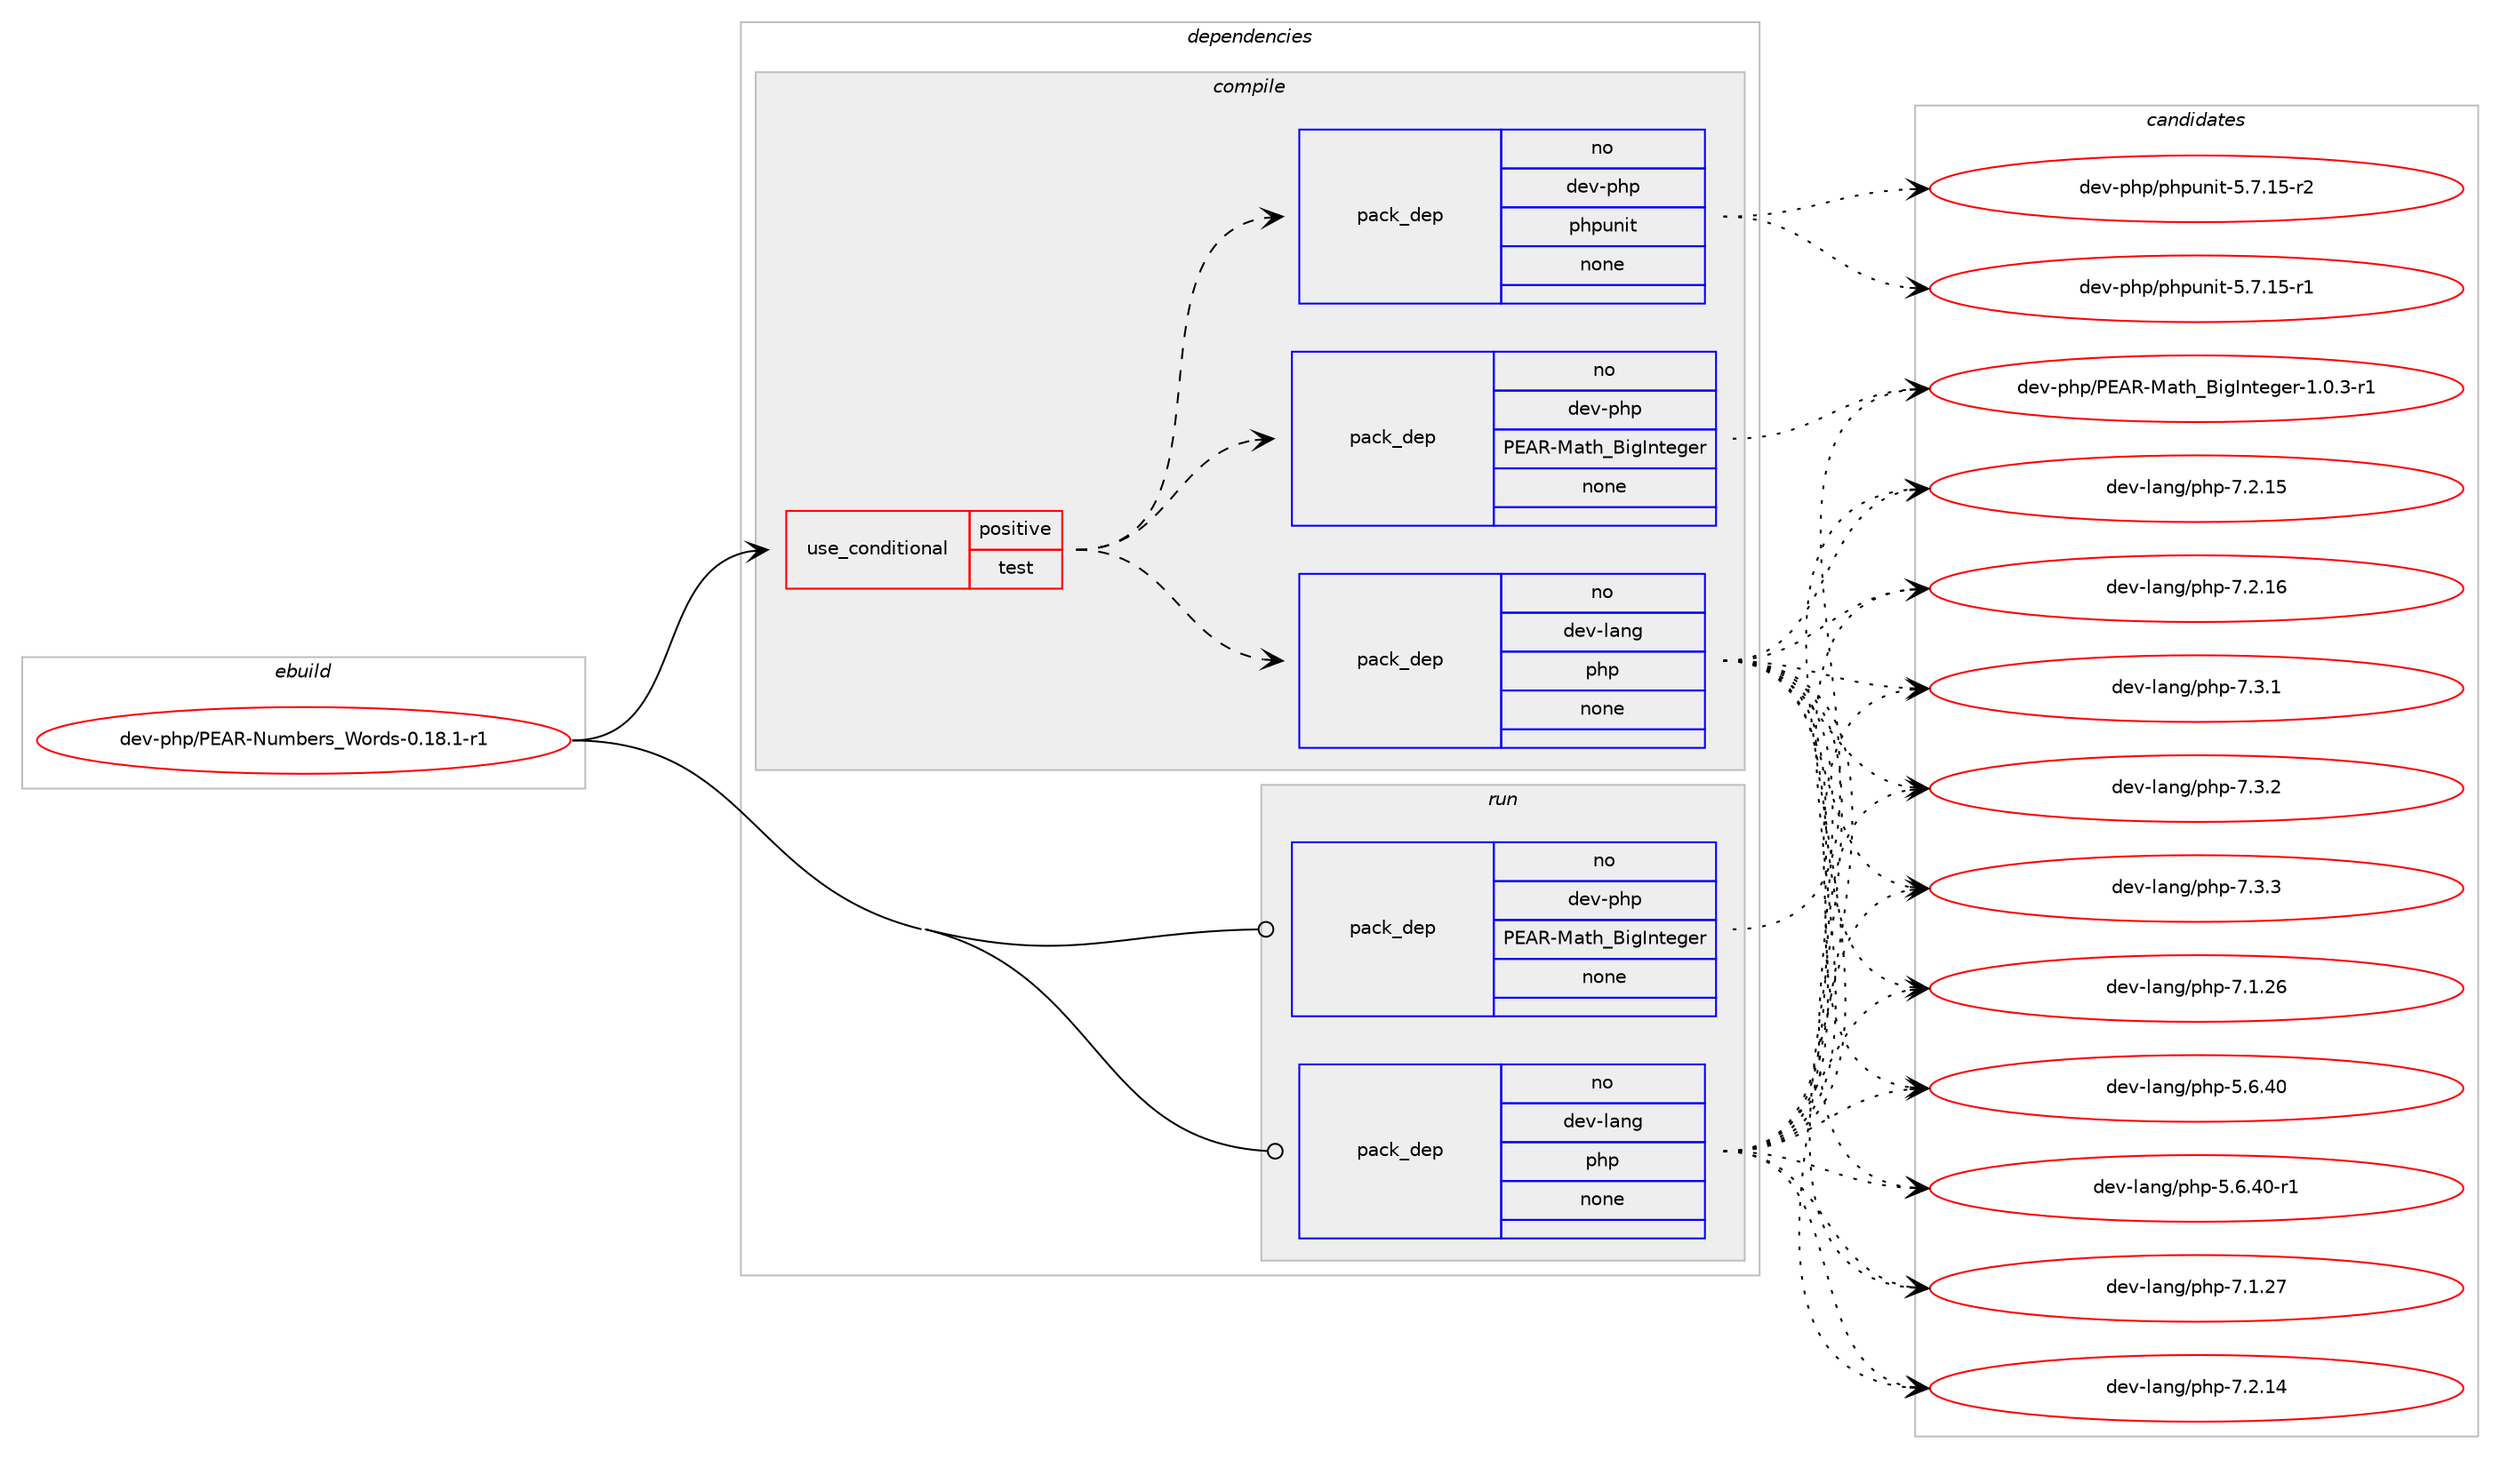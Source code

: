 digraph prolog {

# *************
# Graph options
# *************

newrank=true;
concentrate=true;
compound=true;
graph [rankdir=LR,fontname=Helvetica,fontsize=10,ranksep=1.5];#, ranksep=2.5, nodesep=0.2];
edge  [arrowhead=vee];
node  [fontname=Helvetica,fontsize=10];

# **********
# The ebuild
# **********

subgraph cluster_leftcol {
color=gray;
rank=same;
label=<<i>ebuild</i>>;
id [label="dev-php/PEAR-Numbers_Words-0.18.1-r1", color=red, width=4, href="../dev-php/PEAR-Numbers_Words-0.18.1-r1.svg"];
}

# ****************
# The dependencies
# ****************

subgraph cluster_midcol {
color=gray;
label=<<i>dependencies</i>>;
subgraph cluster_compile {
fillcolor="#eeeeee";
style=filled;
label=<<i>compile</i>>;
subgraph cond369255 {
dependency1392517 [label=<<TABLE BORDER="0" CELLBORDER="1" CELLSPACING="0" CELLPADDING="4"><TR><TD ROWSPAN="3" CELLPADDING="10">use_conditional</TD></TR><TR><TD>positive</TD></TR><TR><TD>test</TD></TR></TABLE>>, shape=none, color=red];
subgraph pack1000195 {
dependency1392518 [label=<<TABLE BORDER="0" CELLBORDER="1" CELLSPACING="0" CELLPADDING="4" WIDTH="220"><TR><TD ROWSPAN="6" CELLPADDING="30">pack_dep</TD></TR><TR><TD WIDTH="110">no</TD></TR><TR><TD>dev-lang</TD></TR><TR><TD>php</TD></TR><TR><TD>none</TD></TR><TR><TD></TD></TR></TABLE>>, shape=none, color=blue];
}
dependency1392517:e -> dependency1392518:w [weight=20,style="dashed",arrowhead="vee"];
subgraph pack1000196 {
dependency1392519 [label=<<TABLE BORDER="0" CELLBORDER="1" CELLSPACING="0" CELLPADDING="4" WIDTH="220"><TR><TD ROWSPAN="6" CELLPADDING="30">pack_dep</TD></TR><TR><TD WIDTH="110">no</TD></TR><TR><TD>dev-php</TD></TR><TR><TD>PEAR-Math_BigInteger</TD></TR><TR><TD>none</TD></TR><TR><TD></TD></TR></TABLE>>, shape=none, color=blue];
}
dependency1392517:e -> dependency1392519:w [weight=20,style="dashed",arrowhead="vee"];
subgraph pack1000197 {
dependency1392520 [label=<<TABLE BORDER="0" CELLBORDER="1" CELLSPACING="0" CELLPADDING="4" WIDTH="220"><TR><TD ROWSPAN="6" CELLPADDING="30">pack_dep</TD></TR><TR><TD WIDTH="110">no</TD></TR><TR><TD>dev-php</TD></TR><TR><TD>phpunit</TD></TR><TR><TD>none</TD></TR><TR><TD></TD></TR></TABLE>>, shape=none, color=blue];
}
dependency1392517:e -> dependency1392520:w [weight=20,style="dashed",arrowhead="vee"];
}
id:e -> dependency1392517:w [weight=20,style="solid",arrowhead="vee"];
}
subgraph cluster_compileandrun {
fillcolor="#eeeeee";
style=filled;
label=<<i>compile and run</i>>;
}
subgraph cluster_run {
fillcolor="#eeeeee";
style=filled;
label=<<i>run</i>>;
subgraph pack1000198 {
dependency1392521 [label=<<TABLE BORDER="0" CELLBORDER="1" CELLSPACING="0" CELLPADDING="4" WIDTH="220"><TR><TD ROWSPAN="6" CELLPADDING="30">pack_dep</TD></TR><TR><TD WIDTH="110">no</TD></TR><TR><TD>dev-lang</TD></TR><TR><TD>php</TD></TR><TR><TD>none</TD></TR><TR><TD></TD></TR></TABLE>>, shape=none, color=blue];
}
id:e -> dependency1392521:w [weight=20,style="solid",arrowhead="odot"];
subgraph pack1000199 {
dependency1392522 [label=<<TABLE BORDER="0" CELLBORDER="1" CELLSPACING="0" CELLPADDING="4" WIDTH="220"><TR><TD ROWSPAN="6" CELLPADDING="30">pack_dep</TD></TR><TR><TD WIDTH="110">no</TD></TR><TR><TD>dev-php</TD></TR><TR><TD>PEAR-Math_BigInteger</TD></TR><TR><TD>none</TD></TR><TR><TD></TD></TR></TABLE>>, shape=none, color=blue];
}
id:e -> dependency1392522:w [weight=20,style="solid",arrowhead="odot"];
}
}

# **************
# The candidates
# **************

subgraph cluster_choices {
rank=same;
color=gray;
label=<<i>candidates</i>>;

subgraph choice1000195 {
color=black;
nodesep=1;
choice10010111845108971101034711210411245534654465248 [label="dev-lang/php-5.6.40", color=red, width=4,href="../dev-lang/php-5.6.40.svg"];
choice100101118451089711010347112104112455346544652484511449 [label="dev-lang/php-5.6.40-r1", color=red, width=4,href="../dev-lang/php-5.6.40-r1.svg"];
choice10010111845108971101034711210411245554649465054 [label="dev-lang/php-7.1.26", color=red, width=4,href="../dev-lang/php-7.1.26.svg"];
choice10010111845108971101034711210411245554649465055 [label="dev-lang/php-7.1.27", color=red, width=4,href="../dev-lang/php-7.1.27.svg"];
choice10010111845108971101034711210411245554650464952 [label="dev-lang/php-7.2.14", color=red, width=4,href="../dev-lang/php-7.2.14.svg"];
choice10010111845108971101034711210411245554650464953 [label="dev-lang/php-7.2.15", color=red, width=4,href="../dev-lang/php-7.2.15.svg"];
choice10010111845108971101034711210411245554650464954 [label="dev-lang/php-7.2.16", color=red, width=4,href="../dev-lang/php-7.2.16.svg"];
choice100101118451089711010347112104112455546514649 [label="dev-lang/php-7.3.1", color=red, width=4,href="../dev-lang/php-7.3.1.svg"];
choice100101118451089711010347112104112455546514650 [label="dev-lang/php-7.3.2", color=red, width=4,href="../dev-lang/php-7.3.2.svg"];
choice100101118451089711010347112104112455546514651 [label="dev-lang/php-7.3.3", color=red, width=4,href="../dev-lang/php-7.3.3.svg"];
dependency1392518:e -> choice10010111845108971101034711210411245534654465248:w [style=dotted,weight="100"];
dependency1392518:e -> choice100101118451089711010347112104112455346544652484511449:w [style=dotted,weight="100"];
dependency1392518:e -> choice10010111845108971101034711210411245554649465054:w [style=dotted,weight="100"];
dependency1392518:e -> choice10010111845108971101034711210411245554649465055:w [style=dotted,weight="100"];
dependency1392518:e -> choice10010111845108971101034711210411245554650464952:w [style=dotted,weight="100"];
dependency1392518:e -> choice10010111845108971101034711210411245554650464953:w [style=dotted,weight="100"];
dependency1392518:e -> choice10010111845108971101034711210411245554650464954:w [style=dotted,weight="100"];
dependency1392518:e -> choice100101118451089711010347112104112455546514649:w [style=dotted,weight="100"];
dependency1392518:e -> choice100101118451089711010347112104112455546514650:w [style=dotted,weight="100"];
dependency1392518:e -> choice100101118451089711010347112104112455546514651:w [style=dotted,weight="100"];
}
subgraph choice1000196 {
color=black;
nodesep=1;
choice1001011184511210411247806965824577971161049566105103731101161011031011144549464846514511449 [label="dev-php/PEAR-Math_BigInteger-1.0.3-r1", color=red, width=4,href="../dev-php/PEAR-Math_BigInteger-1.0.3-r1.svg"];
dependency1392519:e -> choice1001011184511210411247806965824577971161049566105103731101161011031011144549464846514511449:w [style=dotted,weight="100"];
}
subgraph choice1000197 {
color=black;
nodesep=1;
choice1001011184511210411247112104112117110105116455346554649534511449 [label="dev-php/phpunit-5.7.15-r1", color=red, width=4,href="../dev-php/phpunit-5.7.15-r1.svg"];
choice1001011184511210411247112104112117110105116455346554649534511450 [label="dev-php/phpunit-5.7.15-r2", color=red, width=4,href="../dev-php/phpunit-5.7.15-r2.svg"];
dependency1392520:e -> choice1001011184511210411247112104112117110105116455346554649534511449:w [style=dotted,weight="100"];
dependency1392520:e -> choice1001011184511210411247112104112117110105116455346554649534511450:w [style=dotted,weight="100"];
}
subgraph choice1000198 {
color=black;
nodesep=1;
choice10010111845108971101034711210411245534654465248 [label="dev-lang/php-5.6.40", color=red, width=4,href="../dev-lang/php-5.6.40.svg"];
choice100101118451089711010347112104112455346544652484511449 [label="dev-lang/php-5.6.40-r1", color=red, width=4,href="../dev-lang/php-5.6.40-r1.svg"];
choice10010111845108971101034711210411245554649465054 [label="dev-lang/php-7.1.26", color=red, width=4,href="../dev-lang/php-7.1.26.svg"];
choice10010111845108971101034711210411245554649465055 [label="dev-lang/php-7.1.27", color=red, width=4,href="../dev-lang/php-7.1.27.svg"];
choice10010111845108971101034711210411245554650464952 [label="dev-lang/php-7.2.14", color=red, width=4,href="../dev-lang/php-7.2.14.svg"];
choice10010111845108971101034711210411245554650464953 [label="dev-lang/php-7.2.15", color=red, width=4,href="../dev-lang/php-7.2.15.svg"];
choice10010111845108971101034711210411245554650464954 [label="dev-lang/php-7.2.16", color=red, width=4,href="../dev-lang/php-7.2.16.svg"];
choice100101118451089711010347112104112455546514649 [label="dev-lang/php-7.3.1", color=red, width=4,href="../dev-lang/php-7.3.1.svg"];
choice100101118451089711010347112104112455546514650 [label="dev-lang/php-7.3.2", color=red, width=4,href="../dev-lang/php-7.3.2.svg"];
choice100101118451089711010347112104112455546514651 [label="dev-lang/php-7.3.3", color=red, width=4,href="../dev-lang/php-7.3.3.svg"];
dependency1392521:e -> choice10010111845108971101034711210411245534654465248:w [style=dotted,weight="100"];
dependency1392521:e -> choice100101118451089711010347112104112455346544652484511449:w [style=dotted,weight="100"];
dependency1392521:e -> choice10010111845108971101034711210411245554649465054:w [style=dotted,weight="100"];
dependency1392521:e -> choice10010111845108971101034711210411245554649465055:w [style=dotted,weight="100"];
dependency1392521:e -> choice10010111845108971101034711210411245554650464952:w [style=dotted,weight="100"];
dependency1392521:e -> choice10010111845108971101034711210411245554650464953:w [style=dotted,weight="100"];
dependency1392521:e -> choice10010111845108971101034711210411245554650464954:w [style=dotted,weight="100"];
dependency1392521:e -> choice100101118451089711010347112104112455546514649:w [style=dotted,weight="100"];
dependency1392521:e -> choice100101118451089711010347112104112455546514650:w [style=dotted,weight="100"];
dependency1392521:e -> choice100101118451089711010347112104112455546514651:w [style=dotted,weight="100"];
}
subgraph choice1000199 {
color=black;
nodesep=1;
choice1001011184511210411247806965824577971161049566105103731101161011031011144549464846514511449 [label="dev-php/PEAR-Math_BigInteger-1.0.3-r1", color=red, width=4,href="../dev-php/PEAR-Math_BigInteger-1.0.3-r1.svg"];
dependency1392522:e -> choice1001011184511210411247806965824577971161049566105103731101161011031011144549464846514511449:w [style=dotted,weight="100"];
}
}

}
